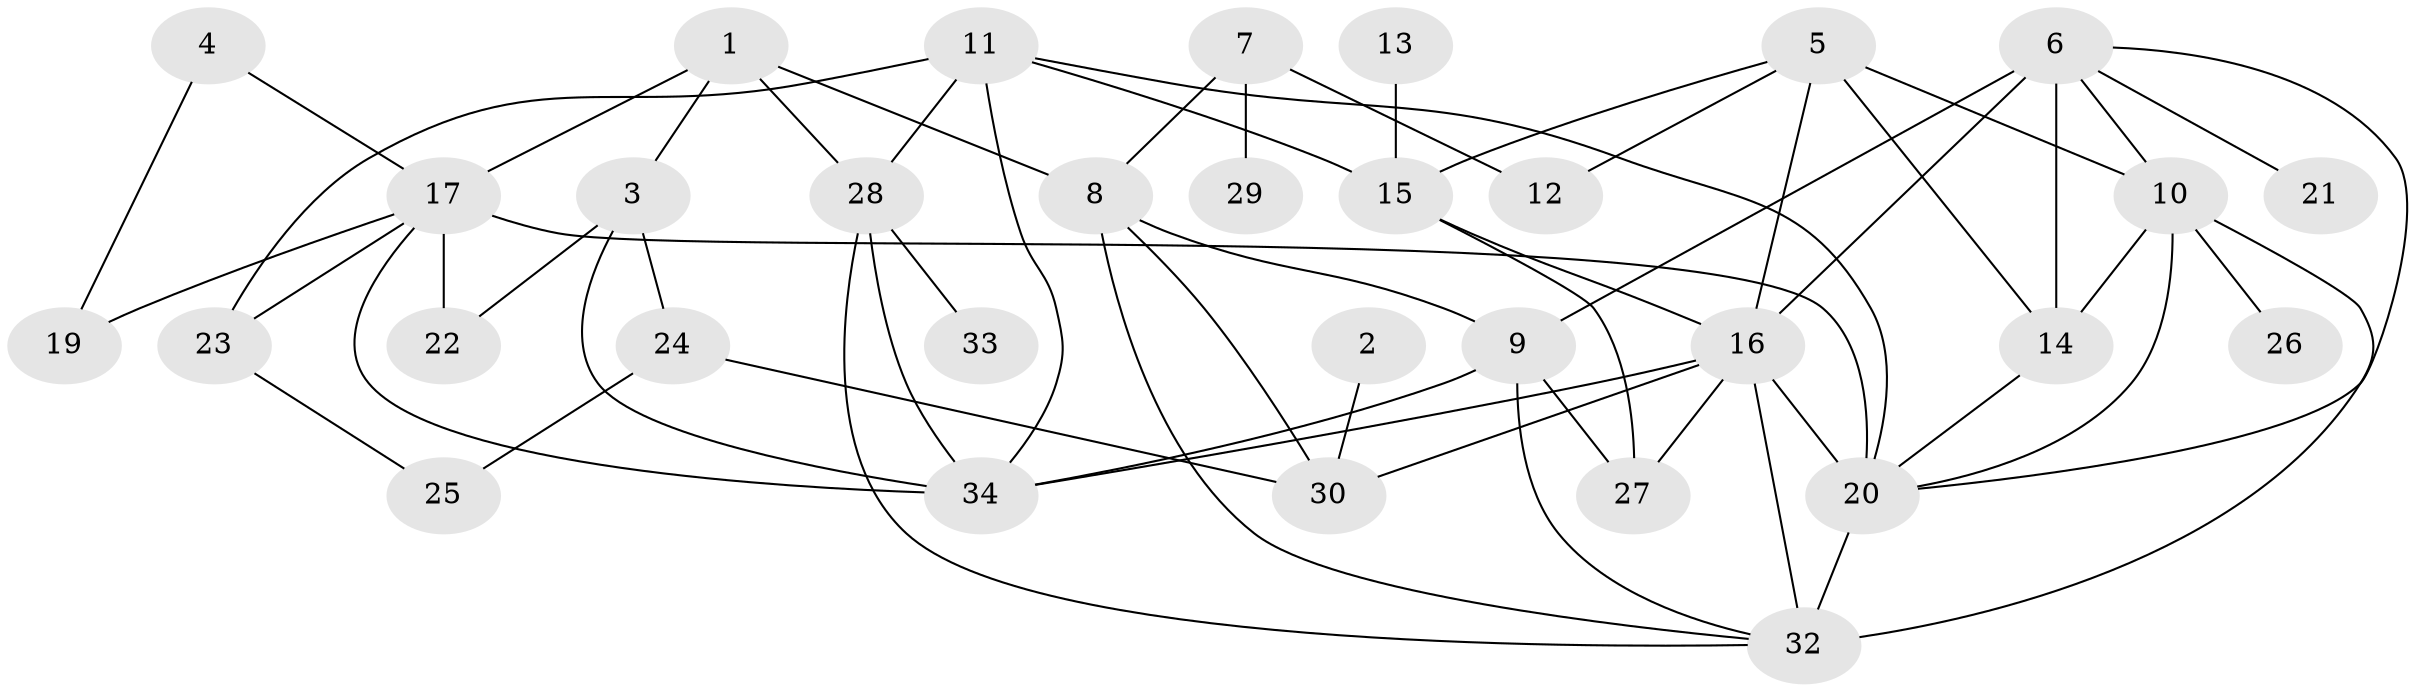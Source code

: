// original degree distribution, {4: 0.08823529411764706, 1: 0.1323529411764706, 2: 0.3235294117647059, 5: 0.04411764705882353, 3: 0.22058823529411764, 6: 0.14705882352941177, 0: 0.029411764705882353, 7: 0.014705882352941176}
// Generated by graph-tools (version 1.1) at 2025/33/03/09/25 02:33:52]
// undirected, 32 vertices, 60 edges
graph export_dot {
graph [start="1"]
  node [color=gray90,style=filled];
  1;
  2;
  3;
  4;
  5;
  6;
  7;
  8;
  9;
  10;
  11;
  12;
  13;
  14;
  15;
  16;
  17;
  19;
  20;
  21;
  22;
  23;
  24;
  25;
  26;
  27;
  28;
  29;
  30;
  32;
  33;
  34;
  1 -- 3 [weight=1.0];
  1 -- 8 [weight=1.0];
  1 -- 17 [weight=1.0];
  1 -- 28 [weight=1.0];
  2 -- 30 [weight=1.0];
  3 -- 22 [weight=1.0];
  3 -- 24 [weight=1.0];
  3 -- 34 [weight=1.0];
  4 -- 17 [weight=1.0];
  4 -- 19 [weight=1.0];
  5 -- 10 [weight=1.0];
  5 -- 12 [weight=1.0];
  5 -- 14 [weight=1.0];
  5 -- 15 [weight=1.0];
  5 -- 16 [weight=1.0];
  6 -- 9 [weight=3.0];
  6 -- 10 [weight=1.0];
  6 -- 14 [weight=4.0];
  6 -- 16 [weight=2.0];
  6 -- 20 [weight=1.0];
  6 -- 21 [weight=2.0];
  7 -- 8 [weight=1.0];
  7 -- 12 [weight=1.0];
  7 -- 29 [weight=1.0];
  8 -- 9 [weight=1.0];
  8 -- 30 [weight=1.0];
  8 -- 32 [weight=1.0];
  9 -- 27 [weight=1.0];
  9 -- 32 [weight=1.0];
  9 -- 34 [weight=1.0];
  10 -- 14 [weight=1.0];
  10 -- 20 [weight=2.0];
  10 -- 26 [weight=1.0];
  10 -- 32 [weight=1.0];
  11 -- 15 [weight=1.0];
  11 -- 20 [weight=1.0];
  11 -- 23 [weight=1.0];
  11 -- 28 [weight=1.0];
  11 -- 34 [weight=1.0];
  13 -- 15 [weight=1.0];
  14 -- 20 [weight=1.0];
  15 -- 16 [weight=1.0];
  15 -- 27 [weight=1.0];
  16 -- 20 [weight=2.0];
  16 -- 27 [weight=1.0];
  16 -- 30 [weight=1.0];
  16 -- 32 [weight=1.0];
  16 -- 34 [weight=1.0];
  17 -- 19 [weight=1.0];
  17 -- 20 [weight=3.0];
  17 -- 22 [weight=1.0];
  17 -- 23 [weight=1.0];
  17 -- 34 [weight=1.0];
  20 -- 32 [weight=3.0];
  23 -- 25 [weight=1.0];
  24 -- 25 [weight=1.0];
  24 -- 30 [weight=1.0];
  28 -- 32 [weight=1.0];
  28 -- 33 [weight=1.0];
  28 -- 34 [weight=1.0];
}
